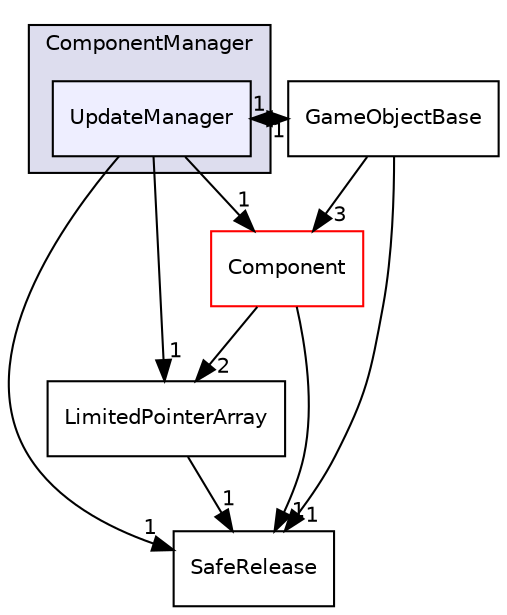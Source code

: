 digraph "C:/HAL/PG関係/03_作成プログラム/03_HAL授業/就職作品/Project/source/04_Tool/ComponentManager/UpdateManager" {
  compound=true
  node [ fontsize="10", fontname="Helvetica"];
  edge [ labelfontsize="10", labelfontname="Helvetica"];
  subgraph clusterdir_976dc2bd85357175aa42d597a4624b41 {
    graph [ bgcolor="#ddddee", pencolor="black", label="ComponentManager" fontname="Helvetica", fontsize="10", URL="dir_976dc2bd85357175aa42d597a4624b41.html"]
  dir_6afb7c642ab5c424abb2892a0bc374c3 [shape=box, label="UpdateManager", style="filled", fillcolor="#eeeeff", pencolor="black", URL="dir_6afb7c642ab5c424abb2892a0bc374c3.html"];
  }
  dir_0bdd085e94670486122436b1728d6cb5 [shape=box label="SafeRelease" URL="dir_0bdd085e94670486122436b1728d6cb5.html"];
  dir_5bd2ec70fcc9e1658554bd6ee53be39a [shape=box label="LimitedPointerArray" URL="dir_5bd2ec70fcc9e1658554bd6ee53be39a.html"];
  dir_42ede0e43233c6370d68c50ab36ec2c7 [shape=box label="GameObjectBase" URL="dir_42ede0e43233c6370d68c50ab36ec2c7.html"];
  dir_9bdf09a476fe7fa6e3a0e14af6a4b1af [shape=box label="Component" fillcolor="white" style="filled" color="red" URL="dir_9bdf09a476fe7fa6e3a0e14af6a4b1af.html"];
  dir_5bd2ec70fcc9e1658554bd6ee53be39a->dir_0bdd085e94670486122436b1728d6cb5 [headlabel="1", labeldistance=1.5 headhref="dir_000136_000148.html"];
  dir_6afb7c642ab5c424abb2892a0bc374c3->dir_0bdd085e94670486122436b1728d6cb5 [headlabel="1", labeldistance=1.5 headhref="dir_000128_000148.html"];
  dir_6afb7c642ab5c424abb2892a0bc374c3->dir_5bd2ec70fcc9e1658554bd6ee53be39a [headlabel="1", labeldistance=1.5 headhref="dir_000128_000136.html"];
  dir_6afb7c642ab5c424abb2892a0bc374c3->dir_42ede0e43233c6370d68c50ab36ec2c7 [headlabel="1", labeldistance=1.5 headhref="dir_000128_000130.html"];
  dir_6afb7c642ab5c424abb2892a0bc374c3->dir_9bdf09a476fe7fa6e3a0e14af6a4b1af [headlabel="1", labeldistance=1.5 headhref="dir_000128_000081.html"];
  dir_42ede0e43233c6370d68c50ab36ec2c7->dir_0bdd085e94670486122436b1728d6cb5 [headlabel="1", labeldistance=1.5 headhref="dir_000130_000148.html"];
  dir_42ede0e43233c6370d68c50ab36ec2c7->dir_6afb7c642ab5c424abb2892a0bc374c3 [headlabel="1", labeldistance=1.5 headhref="dir_000130_000128.html"];
  dir_42ede0e43233c6370d68c50ab36ec2c7->dir_9bdf09a476fe7fa6e3a0e14af6a4b1af [headlabel="3", labeldistance=1.5 headhref="dir_000130_000081.html"];
  dir_9bdf09a476fe7fa6e3a0e14af6a4b1af->dir_0bdd085e94670486122436b1728d6cb5 [headlabel="1", labeldistance=1.5 headhref="dir_000081_000148.html"];
  dir_9bdf09a476fe7fa6e3a0e14af6a4b1af->dir_5bd2ec70fcc9e1658554bd6ee53be39a [headlabel="2", labeldistance=1.5 headhref="dir_000081_000136.html"];
}
